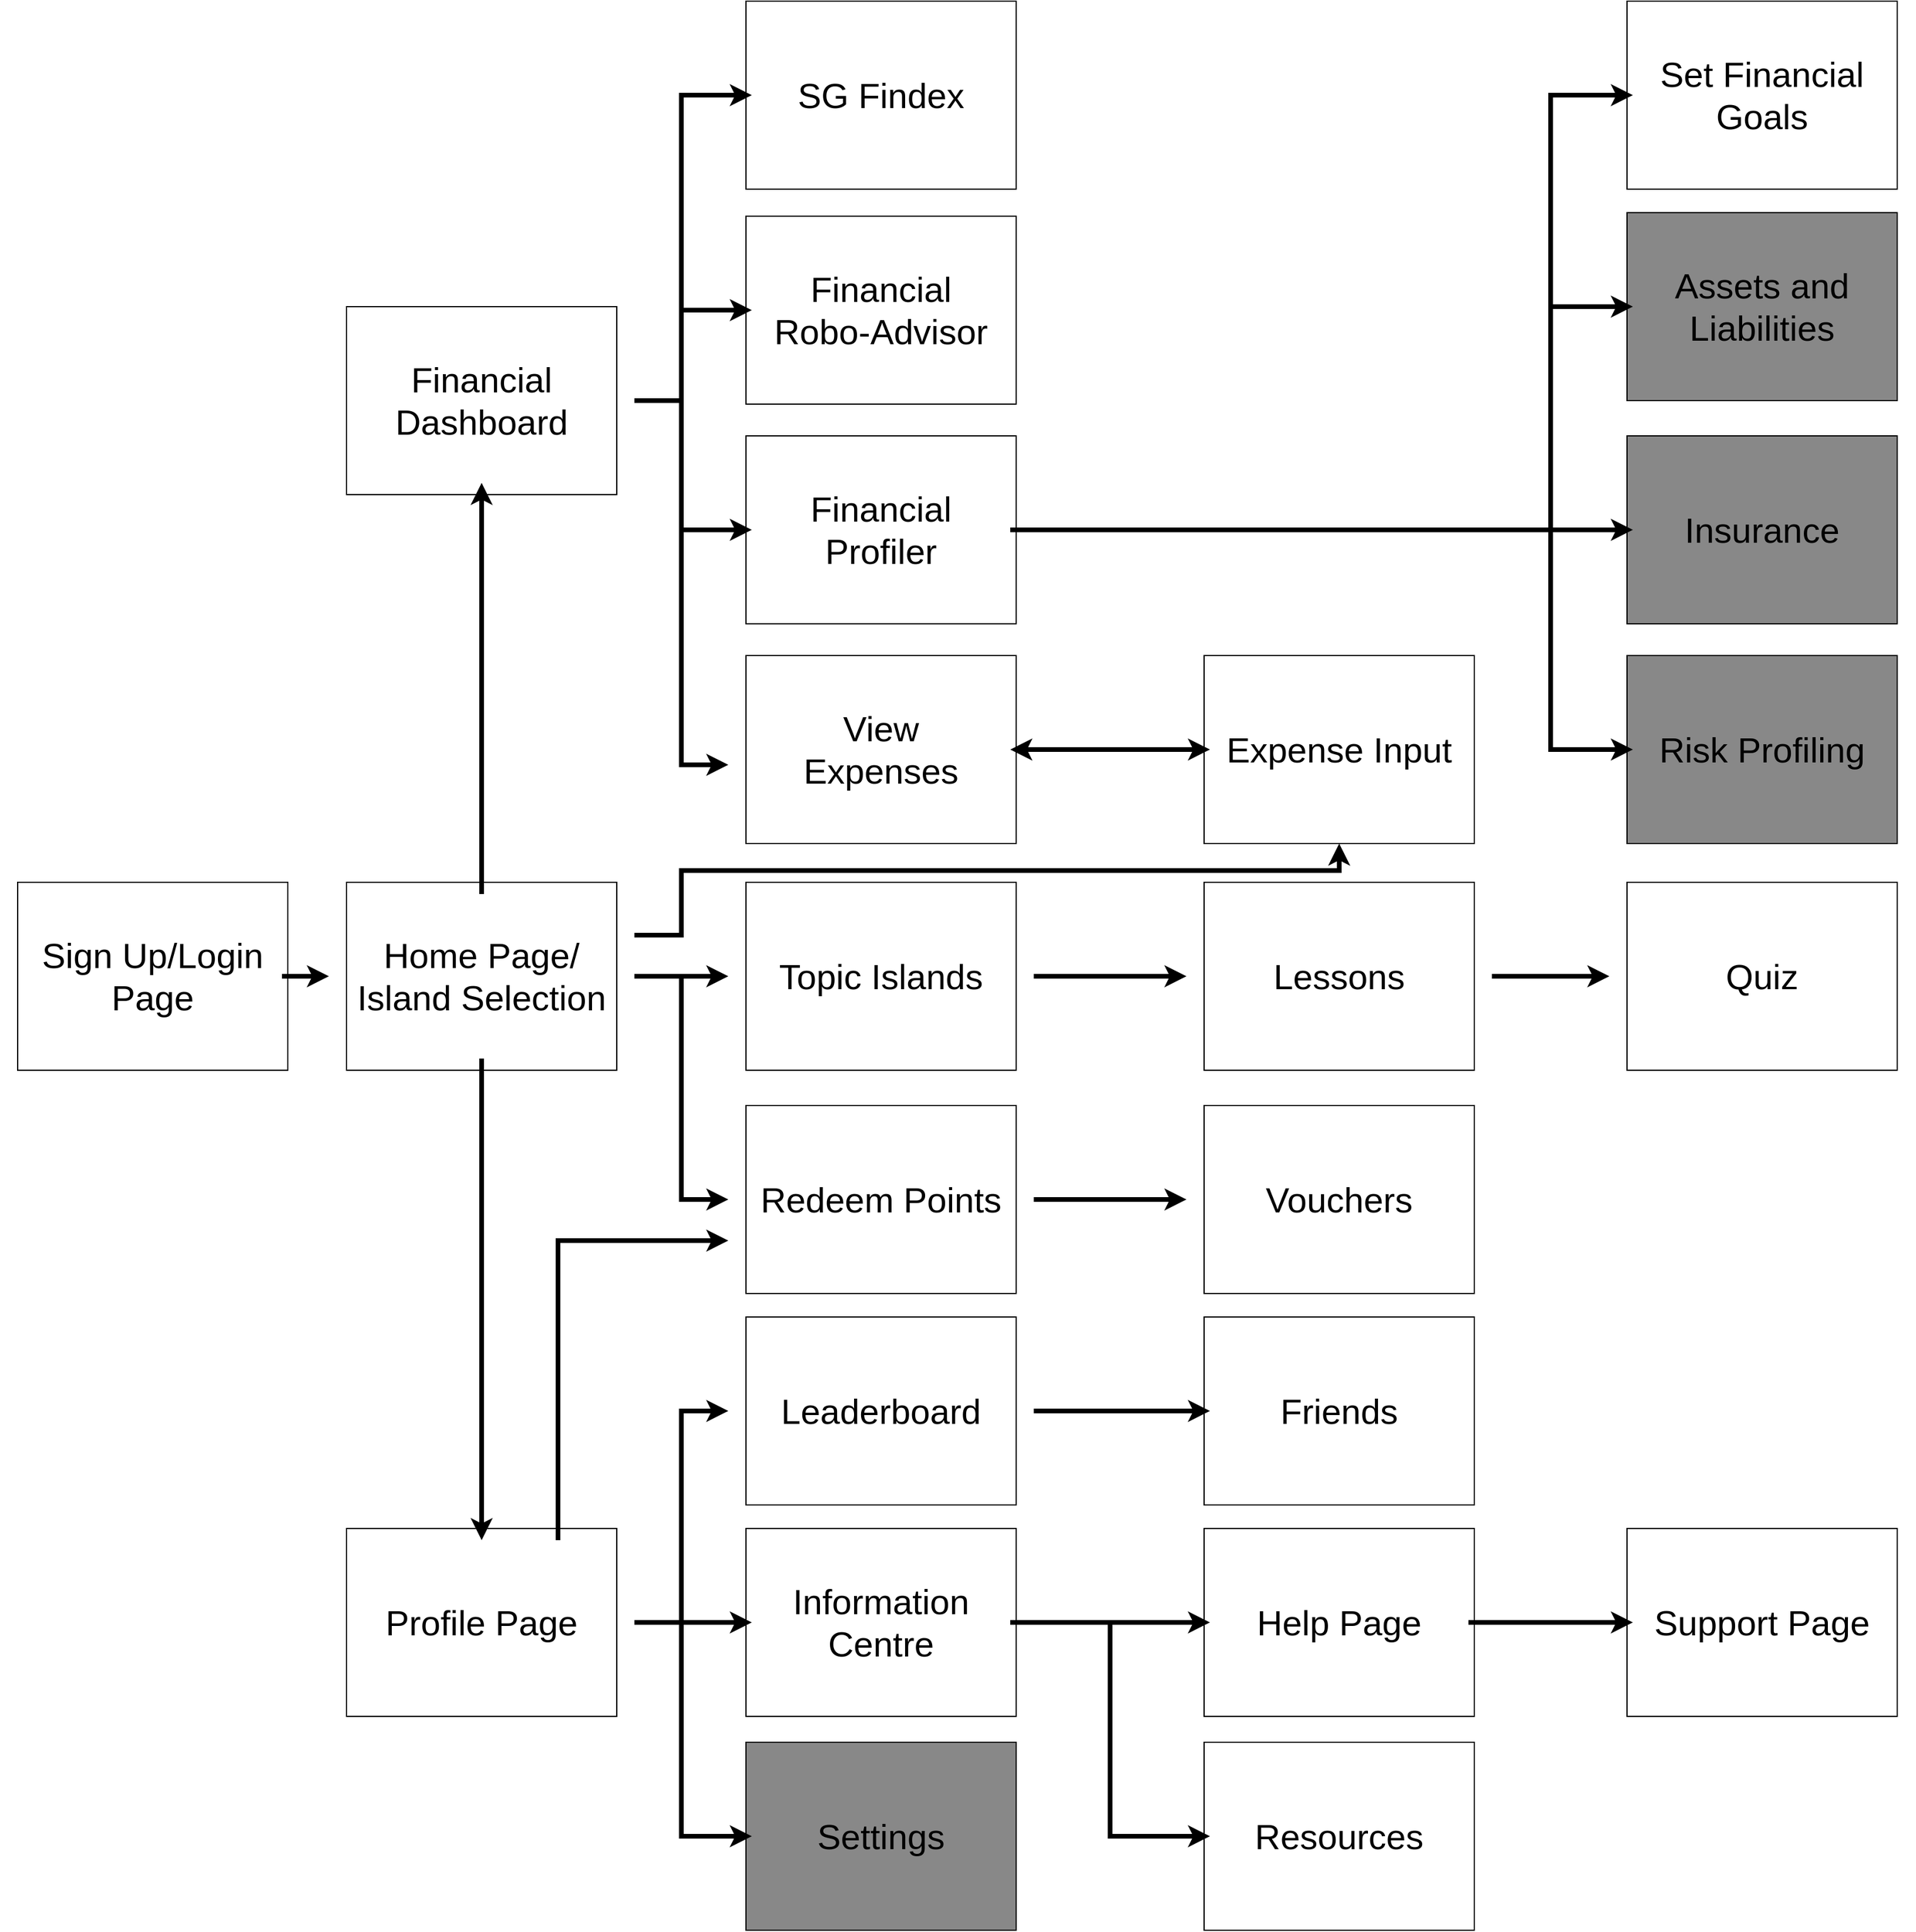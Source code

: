 <mxfile version="20.5.1" type="github">
  <diagram id="xeiWIUsCd8FCCVY9EHyw" name="Page-1">
    <mxGraphModel dx="1660" dy="1683" grid="1" gridSize="10" guides="1" tooltips="1" connect="1" arrows="1" fold="1" page="1" pageScale="1" pageWidth="2336" pageHeight="1654" math="0" shadow="0">
      <root>
        <mxCell id="0" />
        <mxCell id="1" parent="0" />
        <mxCell id="ZgKXBUmyCraqR8mIBlqp-3" value="" style="group" parent="1" vertex="1" connectable="0">
          <mxGeometry y="750" width="260" height="160" as="geometry" />
        </mxCell>
        <mxCell id="ZgKXBUmyCraqR8mIBlqp-65" value="" style="group" parent="ZgKXBUmyCraqR8mIBlqp-3" vertex="1" connectable="0">
          <mxGeometry x="15" width="230" height="160" as="geometry" />
        </mxCell>
        <mxCell id="ZgKXBUmyCraqR8mIBlqp-1" value="" style="rounded=0;whiteSpace=wrap;html=1;" parent="ZgKXBUmyCraqR8mIBlqp-65" vertex="1">
          <mxGeometry width="230" height="160" as="geometry" />
        </mxCell>
        <mxCell id="ZgKXBUmyCraqR8mIBlqp-2" value="&lt;font style=&quot;font-size: 30px;&quot;&gt;Sign Up/Login Page&lt;/font&gt;" style="text;html=1;strokeColor=none;fillColor=none;align=center;verticalAlign=middle;whiteSpace=wrap;rounded=0;container=1;" parent="ZgKXBUmyCraqR8mIBlqp-65" vertex="1">
          <mxGeometry x="5" y="10" width="220" height="140" as="geometry" />
        </mxCell>
        <mxCell id="ZgKXBUmyCraqR8mIBlqp-4" value="" style="group" parent="1" vertex="1" connectable="0">
          <mxGeometry x="280" y="750" width="260" height="160" as="geometry" />
        </mxCell>
        <mxCell id="ZgKXBUmyCraqR8mIBlqp-5" value="" style="rounded=0;whiteSpace=wrap;html=1;" parent="ZgKXBUmyCraqR8mIBlqp-4" vertex="1">
          <mxGeometry x="15" width="230" height="160" as="geometry" />
        </mxCell>
        <mxCell id="ZgKXBUmyCraqR8mIBlqp-6" value="&lt;font style=&quot;font-size: 30px;&quot;&gt;Home Page/&lt;br&gt;Island Selection&lt;br&gt;&lt;/font&gt;" style="text;html=1;strokeColor=none;fillColor=none;align=center;verticalAlign=middle;whiteSpace=wrap;rounded=0;" parent="ZgKXBUmyCraqR8mIBlqp-4" vertex="1">
          <mxGeometry y="10" width="260" height="140" as="geometry" />
        </mxCell>
        <mxCell id="ZgKXBUmyCraqR8mIBlqp-7" value="" style="group" parent="1" vertex="1" connectable="0">
          <mxGeometry x="280" y="260" width="260" height="160" as="geometry" />
        </mxCell>
        <mxCell id="ZgKXBUmyCraqR8mIBlqp-8" value="" style="rounded=0;whiteSpace=wrap;html=1;" parent="ZgKXBUmyCraqR8mIBlqp-7" vertex="1">
          <mxGeometry x="15" width="230" height="160" as="geometry" />
        </mxCell>
        <mxCell id="ZgKXBUmyCraqR8mIBlqp-9" value="&lt;font style=&quot;font-size: 30px;&quot;&gt;Financial Dashboard&lt;/font&gt;" style="text;html=1;strokeColor=none;fillColor=none;align=center;verticalAlign=middle;whiteSpace=wrap;rounded=0;" parent="ZgKXBUmyCraqR8mIBlqp-7" vertex="1">
          <mxGeometry y="10" width="260" height="140" as="geometry" />
        </mxCell>
        <mxCell id="ZgKXBUmyCraqR8mIBlqp-10" value="" style="group" parent="1" vertex="1" connectable="0">
          <mxGeometry x="280" y="1300" width="260" height="160" as="geometry" />
        </mxCell>
        <mxCell id="ZgKXBUmyCraqR8mIBlqp-11" value="" style="rounded=0;whiteSpace=wrap;html=1;" parent="ZgKXBUmyCraqR8mIBlqp-10" vertex="1">
          <mxGeometry x="15" width="230" height="160" as="geometry" />
        </mxCell>
        <mxCell id="ZgKXBUmyCraqR8mIBlqp-12" value="&lt;font style=&quot;font-size: 30px;&quot;&gt;Profile Page&lt;/font&gt;" style="text;html=1;strokeColor=none;fillColor=none;align=center;verticalAlign=middle;whiteSpace=wrap;rounded=0;" parent="ZgKXBUmyCraqR8mIBlqp-10" vertex="1">
          <mxGeometry y="10" width="260" height="140" as="geometry" />
        </mxCell>
        <mxCell id="ZgKXBUmyCraqR8mIBlqp-13" value="" style="group" parent="1" vertex="1" connectable="0">
          <mxGeometry x="620" y="750" width="260" height="160" as="geometry" />
        </mxCell>
        <mxCell id="ZgKXBUmyCraqR8mIBlqp-14" value="" style="rounded=0;whiteSpace=wrap;html=1;" parent="ZgKXBUmyCraqR8mIBlqp-13" vertex="1">
          <mxGeometry x="15" width="230" height="160" as="geometry" />
        </mxCell>
        <mxCell id="ZgKXBUmyCraqR8mIBlqp-15" value="&lt;span style=&quot;font-size: 30px;&quot;&gt;Topic Islands&lt;/span&gt;" style="text;html=1;strokeColor=none;fillColor=none;align=center;verticalAlign=middle;whiteSpace=wrap;rounded=0;" parent="ZgKXBUmyCraqR8mIBlqp-13" vertex="1">
          <mxGeometry y="10" width="260" height="140" as="geometry" />
        </mxCell>
        <mxCell id="ZgKXBUmyCraqR8mIBlqp-16" value="" style="group" parent="1" vertex="1" connectable="0">
          <mxGeometry x="1010" y="750" width="260" height="160" as="geometry" />
        </mxCell>
        <mxCell id="ZgKXBUmyCraqR8mIBlqp-17" value="" style="rounded=0;whiteSpace=wrap;html=1;" parent="ZgKXBUmyCraqR8mIBlqp-16" vertex="1">
          <mxGeometry x="15" width="230" height="160" as="geometry" />
        </mxCell>
        <mxCell id="ZgKXBUmyCraqR8mIBlqp-18" value="&lt;span style=&quot;font-size: 30px;&quot;&gt;Lessons&lt;/span&gt;" style="text;html=1;strokeColor=none;fillColor=none;align=center;verticalAlign=middle;whiteSpace=wrap;rounded=0;" parent="ZgKXBUmyCraqR8mIBlqp-16" vertex="1">
          <mxGeometry y="10" width="260" height="140" as="geometry" />
        </mxCell>
        <mxCell id="ZgKXBUmyCraqR8mIBlqp-19" value="" style="group" parent="1" vertex="1" connectable="0">
          <mxGeometry x="1370" y="750" width="260" height="160" as="geometry" />
        </mxCell>
        <mxCell id="ZgKXBUmyCraqR8mIBlqp-20" value="" style="rounded=0;whiteSpace=wrap;html=1;" parent="ZgKXBUmyCraqR8mIBlqp-19" vertex="1">
          <mxGeometry x="15" width="230" height="160" as="geometry" />
        </mxCell>
        <mxCell id="ZgKXBUmyCraqR8mIBlqp-21" value="&lt;span style=&quot;font-size: 30px;&quot;&gt;Quiz&lt;/span&gt;" style="text;html=1;strokeColor=none;fillColor=none;align=center;verticalAlign=middle;whiteSpace=wrap;rounded=0;" parent="ZgKXBUmyCraqR8mIBlqp-19" vertex="1">
          <mxGeometry y="10" width="260" height="140" as="geometry" />
        </mxCell>
        <mxCell id="ZgKXBUmyCraqR8mIBlqp-22" value="" style="group" parent="1" vertex="1" connectable="0">
          <mxGeometry x="620" y="1120" width="260" height="160" as="geometry" />
        </mxCell>
        <mxCell id="ZgKXBUmyCraqR8mIBlqp-23" value="" style="rounded=0;whiteSpace=wrap;html=1;" parent="ZgKXBUmyCraqR8mIBlqp-22" vertex="1">
          <mxGeometry x="15" width="230" height="160" as="geometry" />
        </mxCell>
        <mxCell id="ZgKXBUmyCraqR8mIBlqp-24" value="&lt;span style=&quot;font-size: 30px;&quot;&gt;Leaderboard&lt;/span&gt;" style="text;html=1;strokeColor=none;fillColor=none;align=center;verticalAlign=middle;whiteSpace=wrap;rounded=0;" parent="ZgKXBUmyCraqR8mIBlqp-22" vertex="1">
          <mxGeometry y="10" width="260" height="140" as="geometry" />
        </mxCell>
        <mxCell id="ZgKXBUmyCraqR8mIBlqp-25" value="" style="group" parent="1" vertex="1" connectable="0">
          <mxGeometry x="620" y="1300" width="260" height="160" as="geometry" />
        </mxCell>
        <mxCell id="ZgKXBUmyCraqR8mIBlqp-26" value="" style="rounded=0;whiteSpace=wrap;html=1;" parent="ZgKXBUmyCraqR8mIBlqp-25" vertex="1">
          <mxGeometry x="15" width="230" height="160" as="geometry" />
        </mxCell>
        <mxCell id="ZgKXBUmyCraqR8mIBlqp-27" value="&lt;span style=&quot;font-size: 30px;&quot;&gt;Information Centre&lt;/span&gt;" style="text;html=1;strokeColor=none;fillColor=none;align=center;verticalAlign=middle;whiteSpace=wrap;rounded=0;" parent="ZgKXBUmyCraqR8mIBlqp-25" vertex="1">
          <mxGeometry x="20" y="10" width="220" height="140" as="geometry" />
        </mxCell>
        <mxCell id="ZgKXBUmyCraqR8mIBlqp-31" value="" style="group" parent="1" vertex="1" connectable="0">
          <mxGeometry x="620" y="940" width="260" height="160" as="geometry" />
        </mxCell>
        <mxCell id="ZgKXBUmyCraqR8mIBlqp-32" value="" style="rounded=0;whiteSpace=wrap;html=1;" parent="ZgKXBUmyCraqR8mIBlqp-31" vertex="1">
          <mxGeometry x="15" width="230" height="160" as="geometry" />
        </mxCell>
        <mxCell id="ZgKXBUmyCraqR8mIBlqp-33" value="&lt;span style=&quot;font-size: 30px;&quot;&gt;Redeem Points&lt;br&gt;&lt;/span&gt;" style="text;html=1;strokeColor=none;fillColor=none;align=center;verticalAlign=middle;whiteSpace=wrap;rounded=0;" parent="ZgKXBUmyCraqR8mIBlqp-31" vertex="1">
          <mxGeometry y="10" width="260" height="140" as="geometry" />
        </mxCell>
        <mxCell id="ZgKXBUmyCraqR8mIBlqp-34" value="" style="group" parent="1" vertex="1" connectable="0">
          <mxGeometry x="1010" y="1300" width="260" height="160" as="geometry" />
        </mxCell>
        <mxCell id="ZgKXBUmyCraqR8mIBlqp-35" value="" style="rounded=0;whiteSpace=wrap;html=1;" parent="ZgKXBUmyCraqR8mIBlqp-34" vertex="1">
          <mxGeometry x="15" width="230" height="160" as="geometry" />
        </mxCell>
        <mxCell id="ZgKXBUmyCraqR8mIBlqp-36" value="&lt;span style=&quot;font-size: 30px;&quot;&gt;Help Page&lt;/span&gt;" style="text;html=1;strokeColor=none;fillColor=none;align=center;verticalAlign=middle;whiteSpace=wrap;rounded=0;" parent="ZgKXBUmyCraqR8mIBlqp-34" vertex="1">
          <mxGeometry x="20" y="10" width="220" height="140" as="geometry" />
        </mxCell>
        <mxCell id="ZgKXBUmyCraqR8mIBlqp-37" value="" style="group" parent="1" vertex="1" connectable="0">
          <mxGeometry x="620" y="557" width="260" height="160" as="geometry" />
        </mxCell>
        <mxCell id="ZgKXBUmyCraqR8mIBlqp-38" value="" style="rounded=0;whiteSpace=wrap;html=1;" parent="ZgKXBUmyCraqR8mIBlqp-37" vertex="1">
          <mxGeometry x="15" width="230" height="160" as="geometry" />
        </mxCell>
        <mxCell id="ZgKXBUmyCraqR8mIBlqp-39" value="&lt;span style=&quot;font-size: 30px;&quot;&gt;View&lt;br&gt;Expenses&lt;br&gt;&lt;/span&gt;" style="text;html=1;strokeColor=none;fillColor=none;align=center;verticalAlign=middle;whiteSpace=wrap;rounded=0;" parent="ZgKXBUmyCraqR8mIBlqp-37" vertex="1">
          <mxGeometry x="20" y="10" width="220" height="140" as="geometry" />
        </mxCell>
        <mxCell id="ZgKXBUmyCraqR8mIBlqp-40" value="" style="group" parent="1" vertex="1" connectable="0">
          <mxGeometry x="620" y="370" width="260" height="160" as="geometry" />
        </mxCell>
        <mxCell id="ZgKXBUmyCraqR8mIBlqp-41" value="" style="rounded=0;whiteSpace=wrap;html=1;" parent="ZgKXBUmyCraqR8mIBlqp-40" vertex="1">
          <mxGeometry x="15" width="230" height="160" as="geometry" />
        </mxCell>
        <mxCell id="ZgKXBUmyCraqR8mIBlqp-42" value="&lt;span style=&quot;font-size: 30px;&quot;&gt;Financial Profiler&lt;/span&gt;" style="text;html=1;strokeColor=none;fillColor=none;align=center;verticalAlign=middle;whiteSpace=wrap;rounded=0;" parent="ZgKXBUmyCraqR8mIBlqp-40" vertex="1">
          <mxGeometry x="20" y="10" width="220" height="140" as="geometry" />
        </mxCell>
        <mxCell id="ZgKXBUmyCraqR8mIBlqp-43" value="" style="group" parent="1" vertex="1" connectable="0">
          <mxGeometry x="620" y="183" width="260" height="160" as="geometry" />
        </mxCell>
        <mxCell id="ZgKXBUmyCraqR8mIBlqp-44" value="" style="rounded=0;whiteSpace=wrap;html=1;" parent="ZgKXBUmyCraqR8mIBlqp-43" vertex="1">
          <mxGeometry x="15" width="230" height="160" as="geometry" />
        </mxCell>
        <mxCell id="ZgKXBUmyCraqR8mIBlqp-45" value="&lt;span style=&quot;font-size: 30px;&quot;&gt;Financial &lt;br&gt;Robo-Advisor&lt;/span&gt;" style="text;html=1;strokeColor=none;fillColor=none;align=center;verticalAlign=middle;whiteSpace=wrap;rounded=0;" parent="ZgKXBUmyCraqR8mIBlqp-43" vertex="1">
          <mxGeometry x="20" y="10" width="220" height="140" as="geometry" />
        </mxCell>
        <mxCell id="ZgKXBUmyCraqR8mIBlqp-46" value="" style="group" parent="1" vertex="1" connectable="0">
          <mxGeometry x="620" y="1482" width="260" height="160" as="geometry" />
        </mxCell>
        <mxCell id="ZgKXBUmyCraqR8mIBlqp-47" value="" style="rounded=0;whiteSpace=wrap;html=1;fillColor=#888;" parent="ZgKXBUmyCraqR8mIBlqp-46" vertex="1">
          <mxGeometry x="15" width="230" height="160" as="geometry" />
        </mxCell>
        <mxCell id="ZgKXBUmyCraqR8mIBlqp-48" value="&lt;span style=&quot;font-size: 30px;&quot;&gt;Settings&lt;/span&gt;" style="text;html=1;strokeColor=none;fillColor=none;align=center;verticalAlign=middle;whiteSpace=wrap;rounded=0;" parent="ZgKXBUmyCraqR8mIBlqp-46" vertex="1">
          <mxGeometry x="20" y="10" width="220" height="140" as="geometry" />
        </mxCell>
        <mxCell id="ZgKXBUmyCraqR8mIBlqp-52" value="" style="group" parent="1" vertex="1" connectable="0">
          <mxGeometry x="1010" y="1120" width="260" height="160" as="geometry" />
        </mxCell>
        <mxCell id="ZgKXBUmyCraqR8mIBlqp-53" value="" style="rounded=0;whiteSpace=wrap;html=1;" parent="ZgKXBUmyCraqR8mIBlqp-52" vertex="1">
          <mxGeometry x="15" width="230" height="160" as="geometry" />
        </mxCell>
        <mxCell id="ZgKXBUmyCraqR8mIBlqp-54" value="&lt;span style=&quot;font-size: 30px;&quot;&gt;Friends&lt;/span&gt;" style="text;html=1;strokeColor=none;fillColor=none;align=center;verticalAlign=middle;whiteSpace=wrap;rounded=0;" parent="ZgKXBUmyCraqR8mIBlqp-52" vertex="1">
          <mxGeometry x="20" y="10" width="220" height="140" as="geometry" />
        </mxCell>
        <mxCell id="ZgKXBUmyCraqR8mIBlqp-55" value="" style="group" parent="1" vertex="1" connectable="0">
          <mxGeometry x="1010" y="1482" width="260" height="160" as="geometry" />
        </mxCell>
        <mxCell id="ZgKXBUmyCraqR8mIBlqp-56" value="" style="rounded=0;whiteSpace=wrap;html=1;" parent="ZgKXBUmyCraqR8mIBlqp-55" vertex="1">
          <mxGeometry x="15" width="230" height="160" as="geometry" />
        </mxCell>
        <mxCell id="ZgKXBUmyCraqR8mIBlqp-57" value="&lt;span style=&quot;font-size: 30px;&quot;&gt;Resources&lt;/span&gt;" style="text;html=1;strokeColor=none;fillColor=none;align=center;verticalAlign=middle;whiteSpace=wrap;rounded=0;" parent="ZgKXBUmyCraqR8mIBlqp-55" vertex="1">
          <mxGeometry x="20" y="10" width="220" height="140" as="geometry" />
        </mxCell>
        <mxCell id="ZgKXBUmyCraqR8mIBlqp-58" value="" style="group" parent="1" vertex="1" connectable="0">
          <mxGeometry x="620" width="260" height="160" as="geometry" />
        </mxCell>
        <mxCell id="ZgKXBUmyCraqR8mIBlqp-59" value="" style="rounded=0;whiteSpace=wrap;html=1;" parent="ZgKXBUmyCraqR8mIBlqp-58" vertex="1">
          <mxGeometry x="15" width="230" height="160" as="geometry" />
        </mxCell>
        <mxCell id="ZgKXBUmyCraqR8mIBlqp-60" value="&lt;span style=&quot;font-size: 30px;&quot;&gt;SG Findex&lt;/span&gt;" style="text;html=1;strokeColor=none;fillColor=none;align=center;verticalAlign=middle;whiteSpace=wrap;rounded=0;" parent="ZgKXBUmyCraqR8mIBlqp-58" vertex="1">
          <mxGeometry x="20" y="10" width="220" height="140" as="geometry" />
        </mxCell>
        <mxCell id="ZgKXBUmyCraqR8mIBlqp-67" style="edgeStyle=orthogonalEdgeStyle;rounded=0;orthogonalLoop=1;jettySize=auto;html=1;exitX=1;exitY=0.5;exitDx=0;exitDy=0;strokeWidth=4;fontSize=30;" parent="1" source="ZgKXBUmyCraqR8mIBlqp-2" target="ZgKXBUmyCraqR8mIBlqp-6" edge="1">
          <mxGeometry relative="1" as="geometry" />
        </mxCell>
        <mxCell id="ZgKXBUmyCraqR8mIBlqp-70" style="edgeStyle=orthogonalEdgeStyle;rounded=0;orthogonalLoop=1;jettySize=auto;html=1;exitX=0.5;exitY=0;exitDx=0;exitDy=0;entryX=0.5;entryY=1;entryDx=0;entryDy=0;strokeWidth=4;fontSize=30;" parent="1" source="ZgKXBUmyCraqR8mIBlqp-6" target="ZgKXBUmyCraqR8mIBlqp-9" edge="1">
          <mxGeometry relative="1" as="geometry" />
        </mxCell>
        <mxCell id="ZgKXBUmyCraqR8mIBlqp-71" style="edgeStyle=orthogonalEdgeStyle;rounded=0;orthogonalLoop=1;jettySize=auto;html=1;exitX=0.5;exitY=1;exitDx=0;exitDy=0;entryX=0.5;entryY=0;entryDx=0;entryDy=0;strokeWidth=4;fontSize=30;" parent="1" source="ZgKXBUmyCraqR8mIBlqp-6" target="ZgKXBUmyCraqR8mIBlqp-12" edge="1">
          <mxGeometry relative="1" as="geometry" />
        </mxCell>
        <mxCell id="ZgKXBUmyCraqR8mIBlqp-72" style="edgeStyle=orthogonalEdgeStyle;rounded=0;orthogonalLoop=1;jettySize=auto;html=1;exitX=1;exitY=0.5;exitDx=0;exitDy=0;entryX=0;entryY=0.5;entryDx=0;entryDy=0;strokeWidth=4;fontSize=30;" parent="1" source="ZgKXBUmyCraqR8mIBlqp-6" target="ZgKXBUmyCraqR8mIBlqp-15" edge="1">
          <mxGeometry relative="1" as="geometry" />
        </mxCell>
        <mxCell id="ZgKXBUmyCraqR8mIBlqp-74" style="edgeStyle=orthogonalEdgeStyle;rounded=0;orthogonalLoop=1;jettySize=auto;html=1;exitX=1;exitY=0.5;exitDx=0;exitDy=0;entryX=0;entryY=0.5;entryDx=0;entryDy=0;strokeWidth=4;fontSize=30;" parent="1" source="ZgKXBUmyCraqR8mIBlqp-6" target="ZgKXBUmyCraqR8mIBlqp-33" edge="1">
          <mxGeometry relative="1" as="geometry" />
        </mxCell>
        <mxCell id="ZgKXBUmyCraqR8mIBlqp-76" style="edgeStyle=orthogonalEdgeStyle;rounded=0;orthogonalLoop=1;jettySize=auto;html=1;exitX=1;exitY=0.5;exitDx=0;exitDy=0;entryX=0;entryY=0.5;entryDx=0;entryDy=0;strokeWidth=4;fontSize=30;" parent="1" source="ZgKXBUmyCraqR8mIBlqp-12" target="ZgKXBUmyCraqR8mIBlqp-24" edge="1">
          <mxGeometry relative="1" as="geometry" />
        </mxCell>
        <mxCell id="ZgKXBUmyCraqR8mIBlqp-77" style="edgeStyle=orthogonalEdgeStyle;rounded=0;orthogonalLoop=1;jettySize=auto;html=1;exitX=1;exitY=0.5;exitDx=0;exitDy=0;entryX=0;entryY=0.5;entryDx=0;entryDy=0;strokeWidth=4;fontSize=30;" parent="1" source="ZgKXBUmyCraqR8mIBlqp-12" target="ZgKXBUmyCraqR8mIBlqp-27" edge="1">
          <mxGeometry relative="1" as="geometry" />
        </mxCell>
        <mxCell id="ZgKXBUmyCraqR8mIBlqp-78" style="edgeStyle=orthogonalEdgeStyle;rounded=0;orthogonalLoop=1;jettySize=auto;html=1;exitX=1;exitY=0.5;exitDx=0;exitDy=0;entryX=0;entryY=0.5;entryDx=0;entryDy=0;strokeWidth=4;fontSize=30;" parent="1" source="ZgKXBUmyCraqR8mIBlqp-12" target="ZgKXBUmyCraqR8mIBlqp-48" edge="1">
          <mxGeometry relative="1" as="geometry">
            <Array as="points">
              <mxPoint x="580" y="1380" />
              <mxPoint x="580" y="1562" />
            </Array>
          </mxGeometry>
        </mxCell>
        <mxCell id="ZgKXBUmyCraqR8mIBlqp-79" style="edgeStyle=orthogonalEdgeStyle;rounded=0;orthogonalLoop=1;jettySize=auto;html=1;exitX=1;exitY=0.5;exitDx=0;exitDy=0;entryX=0;entryY=0.5;entryDx=0;entryDy=0;strokeWidth=4;fontSize=30;" parent="1" source="ZgKXBUmyCraqR8mIBlqp-27" target="ZgKXBUmyCraqR8mIBlqp-36" edge="1">
          <mxGeometry relative="1" as="geometry" />
        </mxCell>
        <mxCell id="ZgKXBUmyCraqR8mIBlqp-80" style="edgeStyle=orthogonalEdgeStyle;rounded=0;orthogonalLoop=1;jettySize=auto;html=1;exitX=1;exitY=0.5;exitDx=0;exitDy=0;entryX=0;entryY=0.5;entryDx=0;entryDy=0;strokeWidth=4;fontSize=30;" parent="1" source="ZgKXBUmyCraqR8mIBlqp-27" target="ZgKXBUmyCraqR8mIBlqp-57" edge="1">
          <mxGeometry relative="1" as="geometry" />
        </mxCell>
        <mxCell id="ZgKXBUmyCraqR8mIBlqp-81" style="edgeStyle=orthogonalEdgeStyle;rounded=0;orthogonalLoop=1;jettySize=auto;html=1;exitX=1;exitY=0.5;exitDx=0;exitDy=0;entryX=0;entryY=0.5;entryDx=0;entryDy=0;strokeWidth=4;fontSize=30;" parent="1" source="ZgKXBUmyCraqR8mIBlqp-24" target="ZgKXBUmyCraqR8mIBlqp-54" edge="1">
          <mxGeometry relative="1" as="geometry" />
        </mxCell>
        <mxCell id="ZgKXBUmyCraqR8mIBlqp-83" style="edgeStyle=orthogonalEdgeStyle;rounded=0;orthogonalLoop=1;jettySize=auto;html=1;exitX=1;exitY=0.5;exitDx=0;exitDy=0;entryX=0;entryY=0.5;entryDx=0;entryDy=0;strokeWidth=4;fontSize=30;" parent="1" source="ZgKXBUmyCraqR8mIBlqp-15" target="ZgKXBUmyCraqR8mIBlqp-18" edge="1">
          <mxGeometry relative="1" as="geometry" />
        </mxCell>
        <mxCell id="ZgKXBUmyCraqR8mIBlqp-84" style="edgeStyle=orthogonalEdgeStyle;rounded=0;orthogonalLoop=1;jettySize=auto;html=1;exitX=1;exitY=0.5;exitDx=0;exitDy=0;entryX=0;entryY=0.5;entryDx=0;entryDy=0;strokeWidth=4;fontSize=30;" parent="1" source="ZgKXBUmyCraqR8mIBlqp-18" target="ZgKXBUmyCraqR8mIBlqp-21" edge="1">
          <mxGeometry relative="1" as="geometry" />
        </mxCell>
        <mxCell id="ZgKXBUmyCraqR8mIBlqp-86" style="edgeStyle=orthogonalEdgeStyle;rounded=0;orthogonalLoop=1;jettySize=auto;html=1;exitX=1;exitY=0.5;exitDx=0;exitDy=0;entryX=0;entryY=0.5;entryDx=0;entryDy=0;strokeWidth=4;fontSize=30;" parent="1" source="ZgKXBUmyCraqR8mIBlqp-9" target="ZgKXBUmyCraqR8mIBlqp-42" edge="1">
          <mxGeometry relative="1" as="geometry">
            <Array as="points">
              <mxPoint x="580" y="340" />
              <mxPoint x="580" y="450" />
            </Array>
          </mxGeometry>
        </mxCell>
        <mxCell id="ZgKXBUmyCraqR8mIBlqp-88" style="edgeStyle=orthogonalEdgeStyle;rounded=0;orthogonalLoop=1;jettySize=auto;html=1;exitX=1;exitY=0.5;exitDx=0;exitDy=0;entryX=0;entryY=0.5;entryDx=0;entryDy=0;strokeWidth=4;fontSize=30;" parent="1" source="ZgKXBUmyCraqR8mIBlqp-9" target="ZgKXBUmyCraqR8mIBlqp-45" edge="1">
          <mxGeometry relative="1" as="geometry">
            <Array as="points">
              <mxPoint x="580" y="340" />
              <mxPoint x="580" y="263" />
            </Array>
          </mxGeometry>
        </mxCell>
        <mxCell id="ZgKXBUmyCraqR8mIBlqp-89" style="edgeStyle=orthogonalEdgeStyle;rounded=0;orthogonalLoop=1;jettySize=auto;html=1;exitX=1;exitY=0.5;exitDx=0;exitDy=0;entryX=0;entryY=0.5;entryDx=0;entryDy=0;strokeWidth=4;fontSize=30;" parent="1" source="ZgKXBUmyCraqR8mIBlqp-9" target="ZgKXBUmyCraqR8mIBlqp-60" edge="1">
          <mxGeometry relative="1" as="geometry">
            <Array as="points">
              <mxPoint x="580" y="340" />
              <mxPoint x="580" y="80" />
            </Array>
          </mxGeometry>
        </mxCell>
        <mxCell id="ZgKXBUmyCraqR8mIBlqp-90" style="edgeStyle=orthogonalEdgeStyle;rounded=0;orthogonalLoop=1;jettySize=auto;html=1;exitX=1;exitY=0.5;exitDx=0;exitDy=0;strokeWidth=4;fontSize=30;" parent="1" source="ZgKXBUmyCraqR8mIBlqp-9" edge="1">
          <mxGeometry relative="1" as="geometry">
            <Array as="points">
              <mxPoint x="580" y="340" />
              <mxPoint x="580" y="650" />
            </Array>
            <mxPoint x="620" y="650" as="targetPoint" />
          </mxGeometry>
        </mxCell>
        <mxCell id="Au6ATn1cRICDjOCf6nQJ-1" value="" style="group" parent="1" vertex="1" connectable="0">
          <mxGeometry x="1370" y="1300" width="260" height="160" as="geometry" />
        </mxCell>
        <mxCell id="Au6ATn1cRICDjOCf6nQJ-2" value="" style="rounded=0;whiteSpace=wrap;html=1;" parent="Au6ATn1cRICDjOCf6nQJ-1" vertex="1">
          <mxGeometry x="15" width="230" height="160" as="geometry" />
        </mxCell>
        <mxCell id="Au6ATn1cRICDjOCf6nQJ-3" value="&lt;span style=&quot;font-size: 30px;&quot;&gt;Support Page&lt;/span&gt;" style="text;html=1;strokeColor=none;fillColor=none;align=center;verticalAlign=middle;whiteSpace=wrap;rounded=0;" parent="Au6ATn1cRICDjOCf6nQJ-1" vertex="1">
          <mxGeometry x="20" y="10" width="220" height="140" as="geometry" />
        </mxCell>
        <mxCell id="Au6ATn1cRICDjOCf6nQJ-4" style="edgeStyle=orthogonalEdgeStyle;rounded=0;orthogonalLoop=1;jettySize=auto;html=1;exitX=1;exitY=0.5;exitDx=0;exitDy=0;entryX=0;entryY=0.5;entryDx=0;entryDy=0;strokeWidth=4;" parent="1" source="ZgKXBUmyCraqR8mIBlqp-36" target="Au6ATn1cRICDjOCf6nQJ-3" edge="1">
          <mxGeometry relative="1" as="geometry" />
        </mxCell>
        <mxCell id="OvkTmqD-VmR1mGF3PVW--2" style="edgeStyle=orthogonalEdgeStyle;rounded=0;orthogonalLoop=1;jettySize=auto;html=1;exitX=0.75;exitY=0;exitDx=0;exitDy=0;entryX=0;entryY=0.75;entryDx=0;entryDy=0;strokeWidth=4;" parent="1" source="ZgKXBUmyCraqR8mIBlqp-12" target="ZgKXBUmyCraqR8mIBlqp-33" edge="1">
          <mxGeometry relative="1" as="geometry" />
        </mxCell>
        <mxCell id="OoaMeHkm91WlFruAlOAx-1" value="" style="group" parent="1" vertex="1" connectable="0">
          <mxGeometry x="1370" y="557" width="260" height="160" as="geometry" />
        </mxCell>
        <mxCell id="OoaMeHkm91WlFruAlOAx-2" value="" style="rounded=0;whiteSpace=wrap;html=1;fillColor=#888;" parent="OoaMeHkm91WlFruAlOAx-1" vertex="1">
          <mxGeometry x="15" width="230" height="160" as="geometry" />
        </mxCell>
        <mxCell id="OoaMeHkm91WlFruAlOAx-3" value="&lt;span style=&quot;font-size: 30px;&quot;&gt;Risk Profiling&lt;/span&gt;" style="text;html=1;strokeColor=none;fillColor=none;align=center;verticalAlign=middle;whiteSpace=wrap;rounded=0;" parent="OoaMeHkm91WlFruAlOAx-1" vertex="1">
          <mxGeometry x="20" y="10" width="220" height="140" as="geometry" />
        </mxCell>
        <mxCell id="OoaMeHkm91WlFruAlOAx-4" value="" style="group" parent="1" vertex="1" connectable="0">
          <mxGeometry x="1010" y="557" width="260" height="160" as="geometry" />
        </mxCell>
        <mxCell id="OoaMeHkm91WlFruAlOAx-5" value="" style="rounded=0;whiteSpace=wrap;html=1;" parent="OoaMeHkm91WlFruAlOAx-4" vertex="1">
          <mxGeometry x="15" width="230" height="160" as="geometry" />
        </mxCell>
        <mxCell id="OoaMeHkm91WlFruAlOAx-6" value="&lt;span style=&quot;font-size: 30px;&quot;&gt;Expense Input&lt;br&gt;&lt;/span&gt;" style="text;html=1;strokeColor=none;fillColor=none;align=center;verticalAlign=middle;whiteSpace=wrap;rounded=0;" parent="OoaMeHkm91WlFruAlOAx-4" vertex="1">
          <mxGeometry x="20" y="10" width="220" height="140" as="geometry" />
        </mxCell>
        <mxCell id="OoaMeHkm91WlFruAlOAx-7" style="edgeStyle=orthogonalEdgeStyle;rounded=0;orthogonalLoop=1;jettySize=auto;html=1;exitX=1;exitY=0.25;exitDx=0;exitDy=0;entryX=0.5;entryY=1;entryDx=0;entryDy=0;strokeWidth=4;" parent="1" source="ZgKXBUmyCraqR8mIBlqp-6" target="OoaMeHkm91WlFruAlOAx-5" edge="1">
          <mxGeometry relative="1" as="geometry">
            <Array as="points">
              <mxPoint x="580" y="795" />
              <mxPoint x="580" y="740" />
              <mxPoint x="1140" y="740" />
            </Array>
          </mxGeometry>
        </mxCell>
        <mxCell id="OoaMeHkm91WlFruAlOAx-8" style="edgeStyle=orthogonalEdgeStyle;rounded=0;orthogonalLoop=1;jettySize=auto;html=1;exitX=1;exitY=0.5;exitDx=0;exitDy=0;entryX=0;entryY=0.5;entryDx=0;entryDy=0;strokeWidth=4;startArrow=classic;startFill=1;" parent="1" source="ZgKXBUmyCraqR8mIBlqp-39" target="OoaMeHkm91WlFruAlOAx-6" edge="1">
          <mxGeometry relative="1" as="geometry" />
        </mxCell>
        <mxCell id="OoaMeHkm91WlFruAlOAx-9" value="" style="group" parent="1" vertex="1" connectable="0">
          <mxGeometry x="1010" y="940" width="260" height="160" as="geometry" />
        </mxCell>
        <mxCell id="OoaMeHkm91WlFruAlOAx-10" value="" style="rounded=0;whiteSpace=wrap;html=1;" parent="OoaMeHkm91WlFruAlOAx-9" vertex="1">
          <mxGeometry x="15" width="230" height="160" as="geometry" />
        </mxCell>
        <mxCell id="OoaMeHkm91WlFruAlOAx-11" value="&lt;span style=&quot;font-size: 30px;&quot;&gt;Vouchers&lt;br&gt;&lt;/span&gt;" style="text;html=1;strokeColor=none;fillColor=none;align=center;verticalAlign=middle;whiteSpace=wrap;rounded=0;" parent="OoaMeHkm91WlFruAlOAx-9" vertex="1">
          <mxGeometry y="10" width="260" height="140" as="geometry" />
        </mxCell>
        <mxCell id="OoaMeHkm91WlFruAlOAx-12" style="edgeStyle=orthogonalEdgeStyle;rounded=0;orthogonalLoop=1;jettySize=auto;html=1;exitX=1;exitY=0.5;exitDx=0;exitDy=0;entryX=0;entryY=0.5;entryDx=0;entryDy=0;strokeWidth=4;startArrow=none;startFill=0;" parent="1" source="ZgKXBUmyCraqR8mIBlqp-33" target="OoaMeHkm91WlFruAlOAx-11" edge="1">
          <mxGeometry relative="1" as="geometry" />
        </mxCell>
        <mxCell id="OoaMeHkm91WlFruAlOAx-13" value="" style="group;labelBorderColor=none;fillColor=default;" parent="1" vertex="1" connectable="0">
          <mxGeometry x="1370" y="370" width="260" height="160" as="geometry" />
        </mxCell>
        <mxCell id="OoaMeHkm91WlFruAlOAx-14" value="" style="rounded=0;whiteSpace=wrap;html=1;labelBorderColor=none;fillColor=#888888;" parent="OoaMeHkm91WlFruAlOAx-13" vertex="1">
          <mxGeometry x="15" width="230" height="160" as="geometry" />
        </mxCell>
        <mxCell id="OoaMeHkm91WlFruAlOAx-15" value="&lt;span style=&quot;font-size: 30px;&quot;&gt;Insurance&lt;/span&gt;" style="text;html=1;align=center;verticalAlign=middle;whiteSpace=wrap;rounded=0;labelBorderColor=none;fillColor=none;" parent="OoaMeHkm91WlFruAlOAx-13" vertex="1">
          <mxGeometry x="20" y="10" width="220" height="140" as="geometry" />
        </mxCell>
        <mxCell id="OoaMeHkm91WlFruAlOAx-16" value="" style="group;labelBorderColor=none;fillColor=default;" parent="1" vertex="1" connectable="0">
          <mxGeometry x="1370" y="180" width="260" height="160" as="geometry" />
        </mxCell>
        <mxCell id="OoaMeHkm91WlFruAlOAx-17" value="" style="rounded=0;whiteSpace=wrap;html=1;labelBorderColor=none;fillColor=#888;" parent="OoaMeHkm91WlFruAlOAx-16" vertex="1">
          <mxGeometry x="15" width="230" height="160" as="geometry" />
        </mxCell>
        <mxCell id="OoaMeHkm91WlFruAlOAx-18" value="&lt;span style=&quot;font-size: 30px;&quot;&gt;Assets and Liabilities&lt;/span&gt;" style="text;html=1;align=center;verticalAlign=middle;whiteSpace=wrap;rounded=0;labelBorderColor=none;fillColor=none;" parent="OoaMeHkm91WlFruAlOAx-16" vertex="1">
          <mxGeometry x="20" y="10" width="220" height="140" as="geometry" />
        </mxCell>
        <mxCell id="OoaMeHkm91WlFruAlOAx-19" value="" style="group;labelBorderColor=none;fillColor=default;" parent="1" vertex="1" connectable="0">
          <mxGeometry x="1370" width="260" height="160" as="geometry" />
        </mxCell>
        <mxCell id="OoaMeHkm91WlFruAlOAx-20" value="" style="rounded=0;whiteSpace=wrap;html=1;labelBorderColor=none;fillColor=default;" parent="OoaMeHkm91WlFruAlOAx-19" vertex="1">
          <mxGeometry x="15" width="230" height="160" as="geometry" />
        </mxCell>
        <mxCell id="OoaMeHkm91WlFruAlOAx-21" value="&lt;span style=&quot;font-size: 30px;&quot;&gt;Set Financial Goals&lt;/span&gt;" style="text;html=1;align=center;verticalAlign=middle;whiteSpace=wrap;rounded=0;labelBorderColor=none;fillColor=default;" parent="OoaMeHkm91WlFruAlOAx-19" vertex="1">
          <mxGeometry x="20" y="10" width="220" height="140" as="geometry" />
        </mxCell>
        <mxCell id="OoaMeHkm91WlFruAlOAx-22" style="edgeStyle=orthogonalEdgeStyle;rounded=0;orthogonalLoop=1;jettySize=auto;html=1;exitX=1;exitY=0.5;exitDx=0;exitDy=0;entryX=0;entryY=0.5;entryDx=0;entryDy=0;strokeWidth=4;startArrow=none;startFill=0;" parent="1" source="ZgKXBUmyCraqR8mIBlqp-42" target="OoaMeHkm91WlFruAlOAx-15" edge="1">
          <mxGeometry relative="1" as="geometry" />
        </mxCell>
        <mxCell id="OoaMeHkm91WlFruAlOAx-23" style="edgeStyle=orthogonalEdgeStyle;rounded=0;orthogonalLoop=1;jettySize=auto;html=1;exitX=1;exitY=0.5;exitDx=0;exitDy=0;entryX=0;entryY=0.5;entryDx=0;entryDy=0;strokeWidth=4;startArrow=none;startFill=0;" parent="1" source="ZgKXBUmyCraqR8mIBlqp-42" target="OoaMeHkm91WlFruAlOAx-18" edge="1">
          <mxGeometry relative="1" as="geometry">
            <Array as="points">
              <mxPoint x="1320" y="450" />
              <mxPoint x="1320" y="260" />
            </Array>
          </mxGeometry>
        </mxCell>
        <mxCell id="OoaMeHkm91WlFruAlOAx-24" style="edgeStyle=orthogonalEdgeStyle;rounded=0;orthogonalLoop=1;jettySize=auto;html=1;exitX=1;exitY=0.5;exitDx=0;exitDy=0;entryX=0;entryY=0.5;entryDx=0;entryDy=0;strokeWidth=4;startArrow=none;startFill=0;" parent="1" source="ZgKXBUmyCraqR8mIBlqp-42" target="OoaMeHkm91WlFruAlOAx-21" edge="1">
          <mxGeometry relative="1" as="geometry">
            <Array as="points">
              <mxPoint x="1320" y="450" />
              <mxPoint x="1320" y="80" />
            </Array>
          </mxGeometry>
        </mxCell>
        <mxCell id="OoaMeHkm91WlFruAlOAx-25" style="edgeStyle=orthogonalEdgeStyle;rounded=0;orthogonalLoop=1;jettySize=auto;html=1;exitX=1;exitY=0.5;exitDx=0;exitDy=0;entryX=0;entryY=0.5;entryDx=0;entryDy=0;strokeWidth=4;startArrow=none;startFill=0;" parent="1" source="ZgKXBUmyCraqR8mIBlqp-42" target="OoaMeHkm91WlFruAlOAx-3" edge="1">
          <mxGeometry relative="1" as="geometry">
            <Array as="points">
              <mxPoint x="1320" y="450" />
              <mxPoint x="1320" y="637" />
            </Array>
          </mxGeometry>
        </mxCell>
      </root>
    </mxGraphModel>
  </diagram>
</mxfile>
